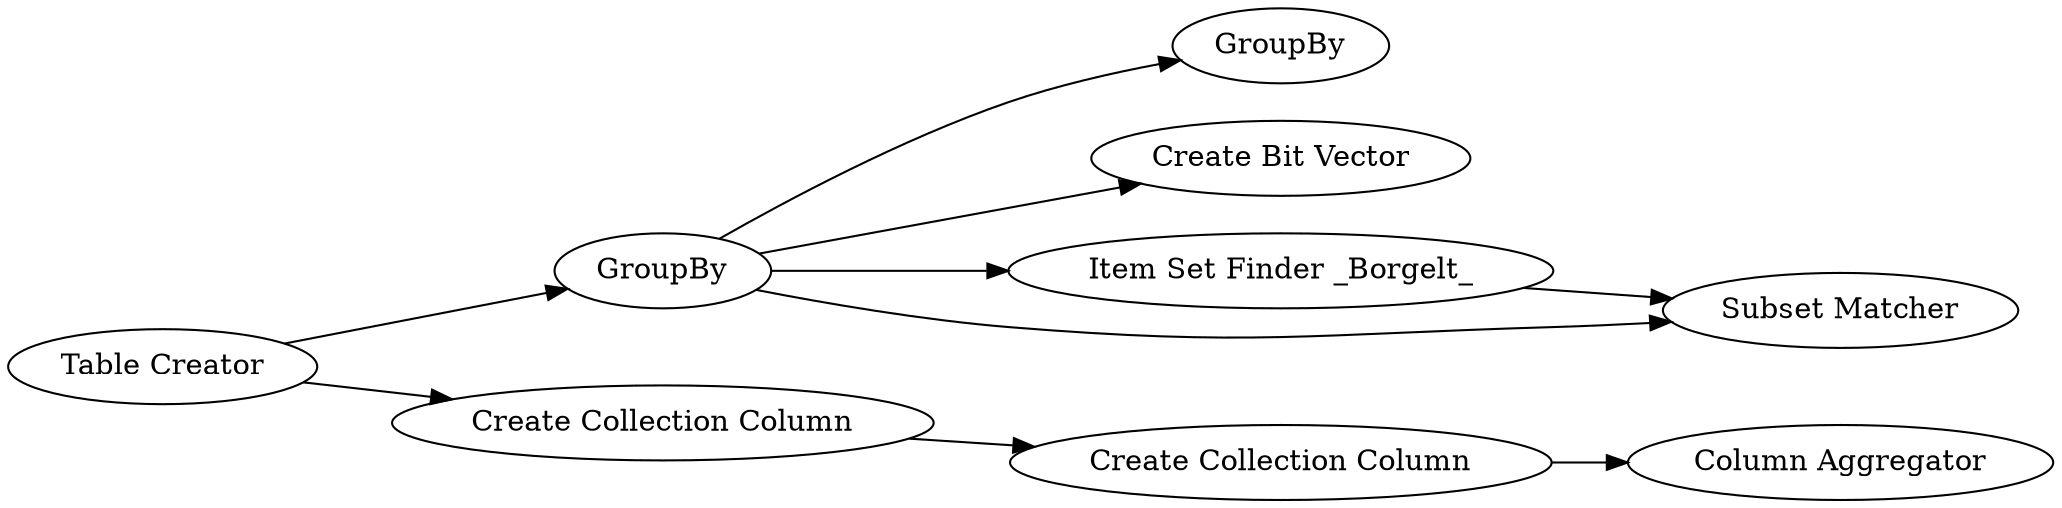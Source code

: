 digraph {
	13 [label="Table Creator"]
	14 [label=GroupBy]
	15 [label=GroupBy]
	16 [label="Create Bit Vector"]
	17 [label="Item Set Finder _Borgelt_"]
	18 [label="Column Aggregator"]
	20 [label="Create Collection Column"]
	21 [label="Create Collection Column"]
	23 [label="Subset Matcher"]
	13 -> 14
	13 -> 20
	14 -> 15
	14 -> 23
	14 -> 16
	14 -> 17
	17 -> 23
	20 -> 21
	21 -> 18
	rankdir=LR
}
